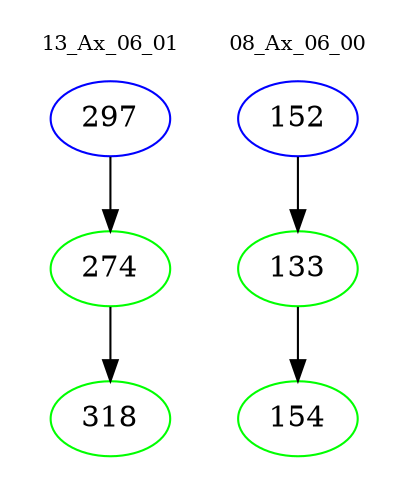 digraph{
subgraph cluster_0 {
color = white
label = "13_Ax_06_01";
fontsize=10;
T0_297 [label="297", color="blue"]
T0_297 -> T0_274 [color="black"]
T0_274 [label="274", color="green"]
T0_274 -> T0_318 [color="black"]
T0_318 [label="318", color="green"]
}
subgraph cluster_1 {
color = white
label = "08_Ax_06_00";
fontsize=10;
T1_152 [label="152", color="blue"]
T1_152 -> T1_133 [color="black"]
T1_133 [label="133", color="green"]
T1_133 -> T1_154 [color="black"]
T1_154 [label="154", color="green"]
}
}
